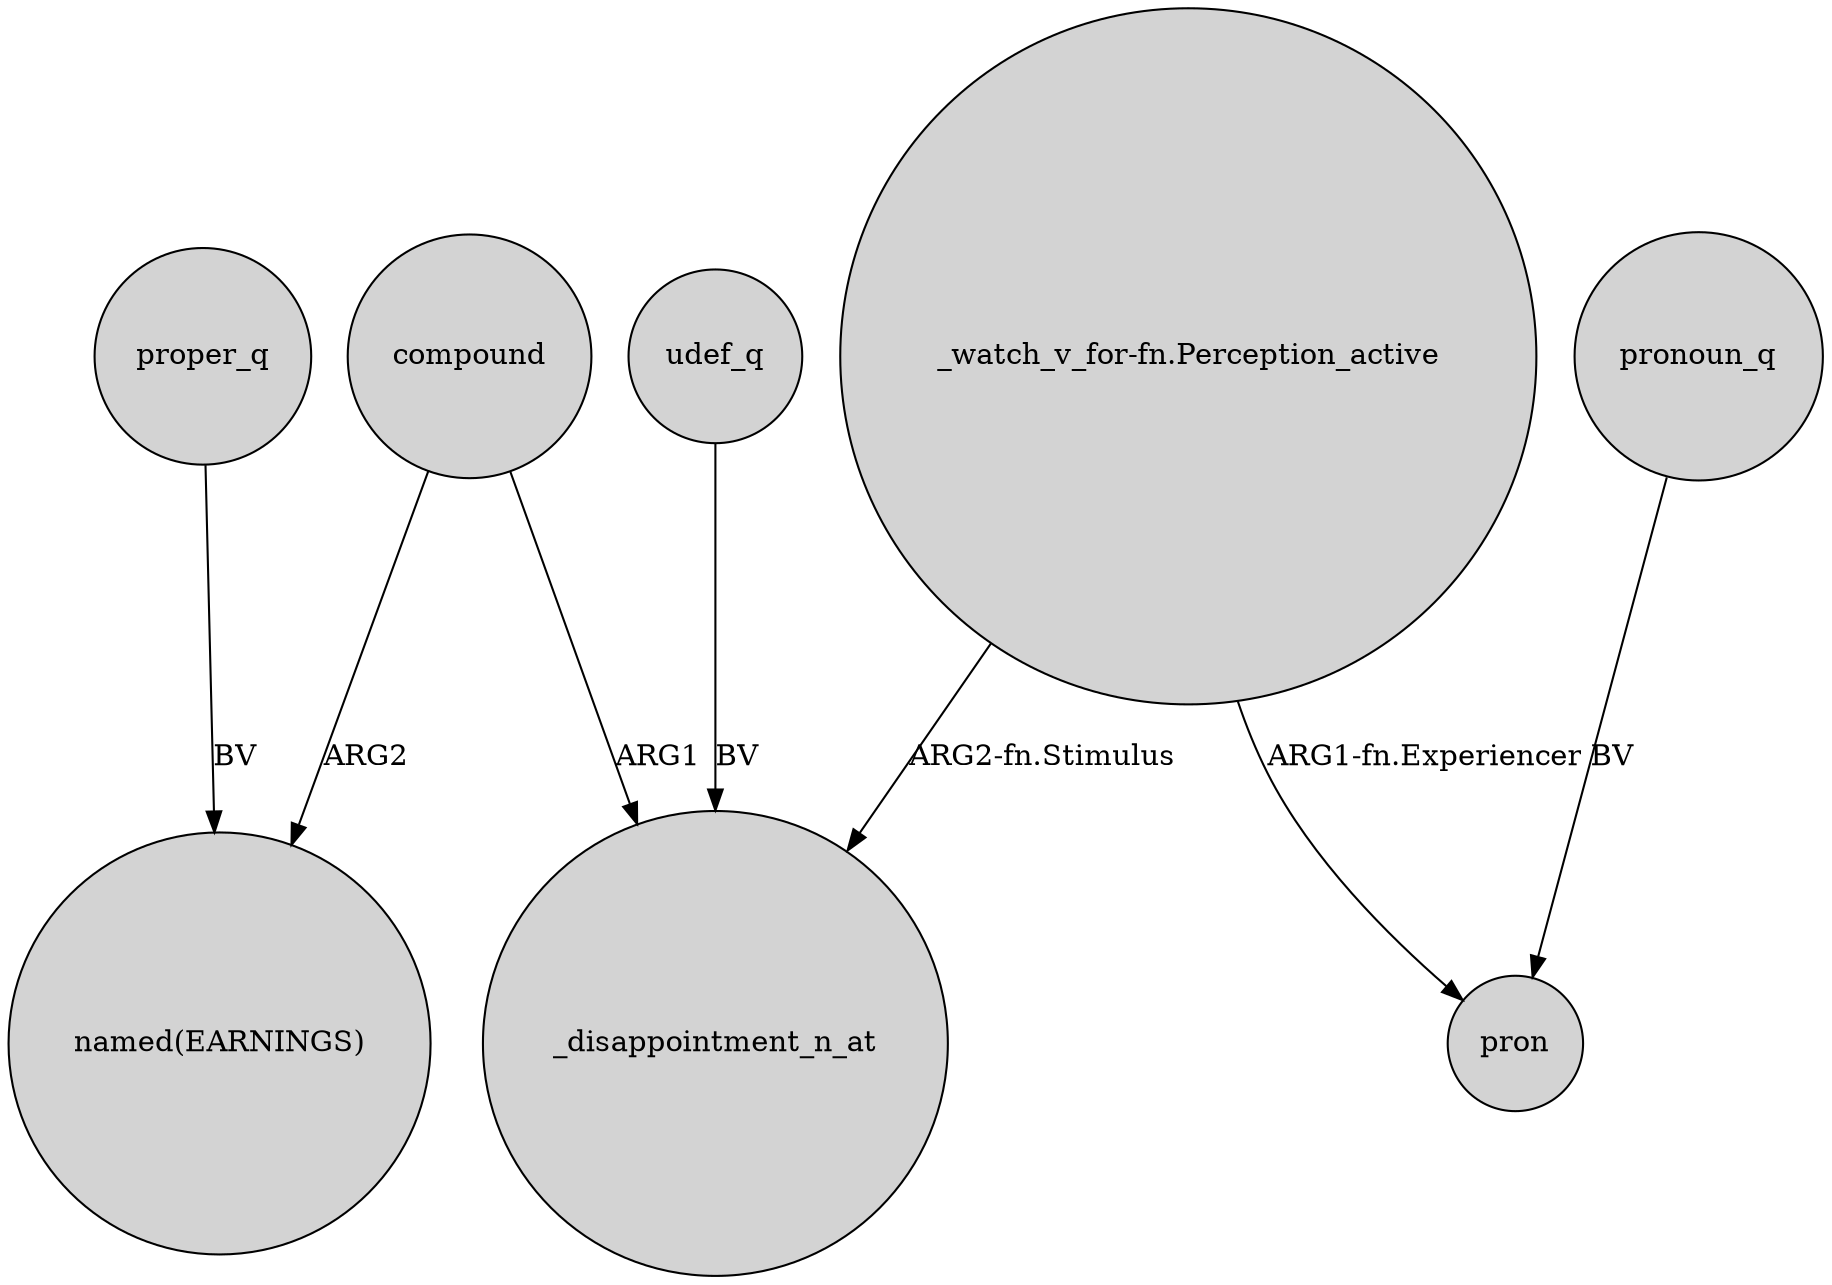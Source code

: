digraph {
	node [shape=circle style=filled]
	compound -> "named(EARNINGS)" [label=ARG2]
	"_watch_v_for-fn.Perception_active" -> _disappointment_n_at [label="ARG2-fn.Stimulus"]
	compound -> _disappointment_n_at [label=ARG1]
	proper_q -> "named(EARNINGS)" [label=BV]
	"_watch_v_for-fn.Perception_active" -> pron [label="ARG1-fn.Experiencer"]
	udef_q -> _disappointment_n_at [label=BV]
	pronoun_q -> pron [label=BV]
}
